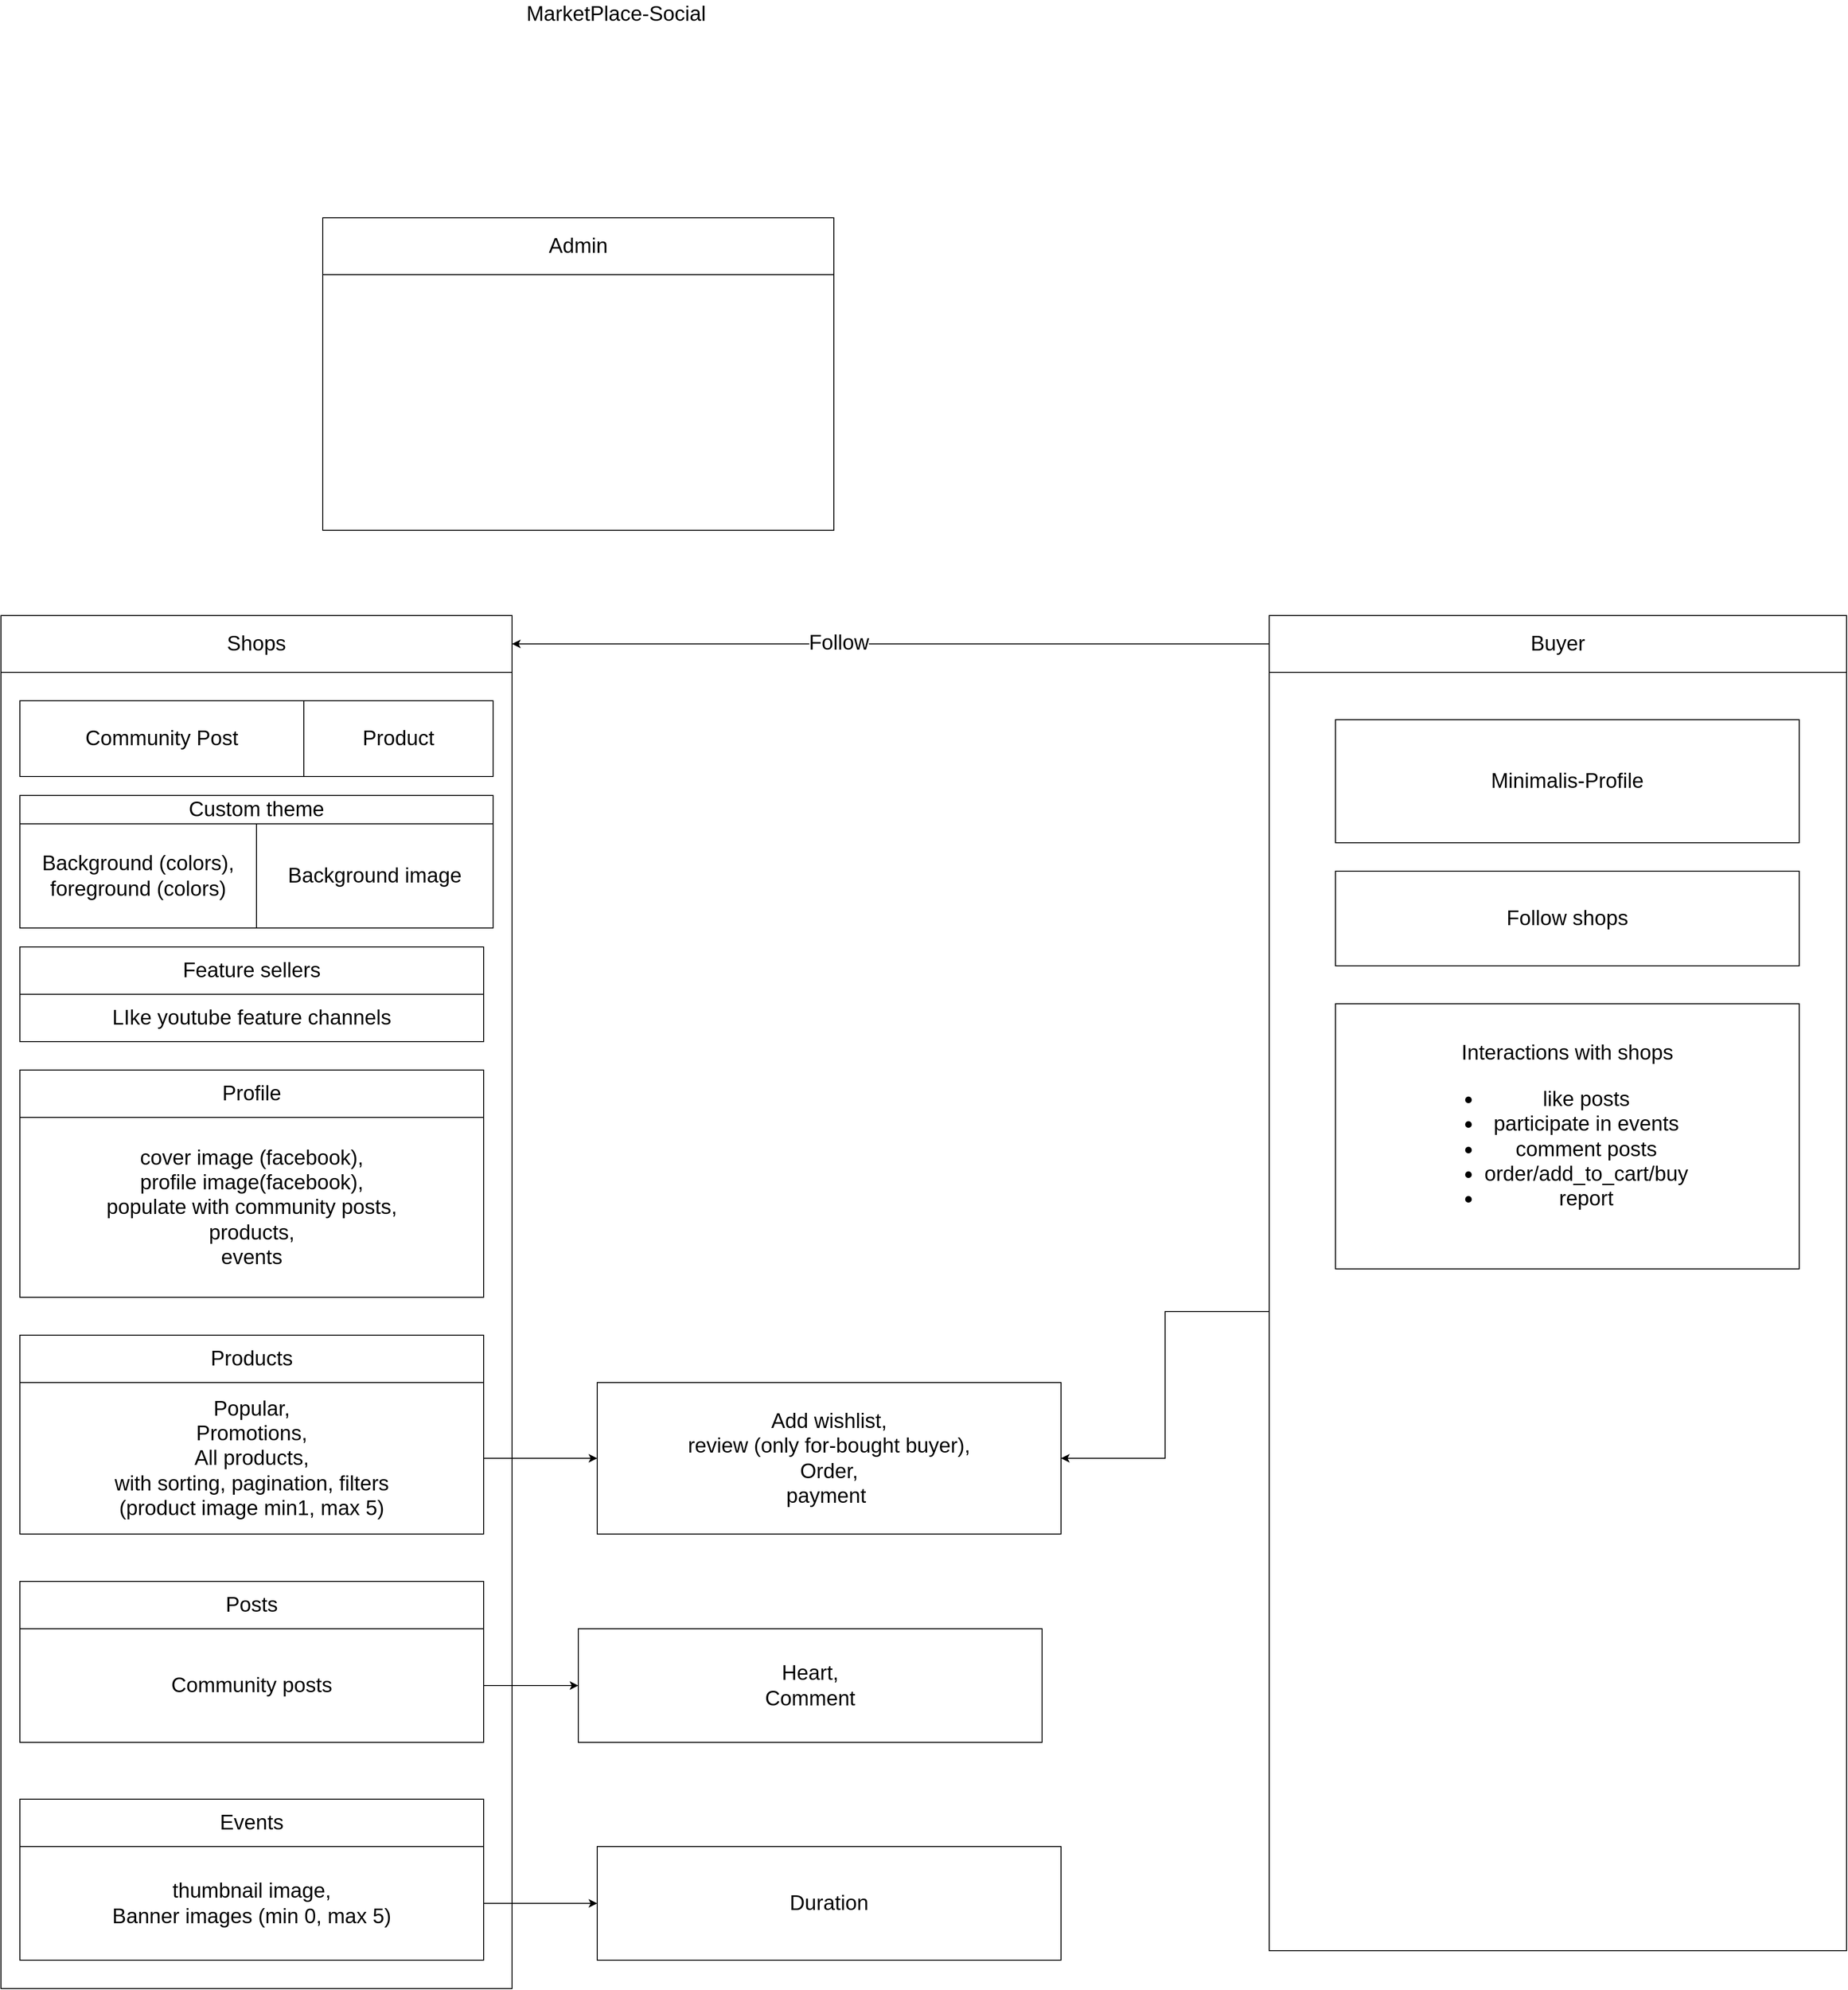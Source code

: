 <mxfile version="20.3.0" type="device"><diagram id="2jPV12TTFLx96cVGslkr" name="Page-1"><mxGraphModel dx="2031" dy="2324" grid="1" gridSize="10" guides="1" tooltips="1" connect="1" arrows="1" fold="1" page="1" pageScale="1" pageWidth="850" pageHeight="1100" math="0" shadow="0"><root><mxCell id="0"/><mxCell id="1" parent="0"/><mxCell id="tQhg42uqaav9sztM5AxB-2" value="" style="rounded=0;whiteSpace=wrap;html=1;" parent="1" vertex="1"><mxGeometry x="180" y="140" width="540" height="1390" as="geometry"/></mxCell><mxCell id="tQhg42uqaav9sztM5AxB-3" value="Shops" style="rounded=0;whiteSpace=wrap;html=1;fontSize=22;" parent="1" vertex="1"><mxGeometry x="180" y="80" width="540" height="60" as="geometry"/></mxCell><mxCell id="V3cQshuJkoqZylcjSVvl-6" style="edgeStyle=orthogonalEdgeStyle;rounded=0;orthogonalLoop=1;jettySize=auto;html=1;" parent="1" source="tQhg42uqaav9sztM5AxB-4" target="tQhg42uqaav9sztM5AxB-28" edge="1"><mxGeometry relative="1" as="geometry"/></mxCell><mxCell id="tQhg42uqaav9sztM5AxB-4" value="" style="rounded=0;whiteSpace=wrap;html=1;" parent="1" vertex="1"><mxGeometry x="1520" y="140" width="610" height="1350" as="geometry"/></mxCell><mxCell id="tQhg42uqaav9sztM5AxB-34" style="edgeStyle=orthogonalEdgeStyle;rounded=0;orthogonalLoop=1;jettySize=auto;html=1;fontSize=22;" parent="1" source="tQhg42uqaav9sztM5AxB-5" target="tQhg42uqaav9sztM5AxB-3" edge="1"><mxGeometry relative="1" as="geometry"/></mxCell><mxCell id="tQhg42uqaav9sztM5AxB-35" value="Follow" style="edgeLabel;html=1;align=center;verticalAlign=middle;resizable=0;points=[];fontSize=22;" parent="tQhg42uqaav9sztM5AxB-34" vertex="1" connectable="0"><mxGeometry x="0.138" y="-1" relative="1" as="geometry"><mxPoint as="offset"/></mxGeometry></mxCell><mxCell id="tQhg42uqaav9sztM5AxB-5" value="Buyer" style="rounded=0;whiteSpace=wrap;html=1;fontSize=22;" parent="1" vertex="1"><mxGeometry x="1520" y="80" width="610" height="60" as="geometry"/></mxCell><mxCell id="tQhg42uqaav9sztM5AxB-6" value="" style="rounded=0;whiteSpace=wrap;html=1;" parent="1" vertex="1"><mxGeometry x="520" y="-280" width="540" height="270" as="geometry"/></mxCell><mxCell id="tQhg42uqaav9sztM5AxB-7" value="Admin" style="rounded=0;whiteSpace=wrap;html=1;fontSize=22;" parent="1" vertex="1"><mxGeometry x="520" y="-340" width="540" height="60" as="geometry"/></mxCell><mxCell id="tQhg42uqaav9sztM5AxB-8" value="Product" style="rounded=0;whiteSpace=wrap;html=1;fontSize=22;" parent="1" vertex="1"><mxGeometry x="500" y="170" width="200" height="80" as="geometry"/></mxCell><mxCell id="tQhg42uqaav9sztM5AxB-10" value="MarketPlace-Social" style="text;html=1;strokeColor=none;fillColor=none;align=center;verticalAlign=middle;whiteSpace=wrap;rounded=0;fontSize=22;" parent="1" vertex="1"><mxGeometry x="700" y="-570" width="260" height="30" as="geometry"/></mxCell><mxCell id="tQhg42uqaav9sztM5AxB-12" value="Community Post" style="rounded=0;whiteSpace=wrap;html=1;fontSize=22;" parent="1" vertex="1"><mxGeometry x="200" y="170" width="300" height="80" as="geometry"/></mxCell><mxCell id="tQhg42uqaav9sztM5AxB-13" value="Custom theme" style="rounded=0;whiteSpace=wrap;html=1;fontSize=22;" parent="1" vertex="1"><mxGeometry x="200" y="270" width="500" height="30" as="geometry"/></mxCell><mxCell id="tQhg42uqaav9sztM5AxB-14" value="Background (colors),&lt;br&gt;foreground (colors)" style="rounded=0;whiteSpace=wrap;html=1;fontSize=22;" parent="1" vertex="1"><mxGeometry x="200" y="300" width="250" height="110" as="geometry"/></mxCell><mxCell id="tQhg42uqaav9sztM5AxB-16" value="Feature sellers" style="rounded=0;whiteSpace=wrap;html=1;fontSize=22;" parent="1" vertex="1"><mxGeometry x="200" y="430" width="490" height="50" as="geometry"/></mxCell><mxCell id="tQhg42uqaav9sztM5AxB-18" value="Background image" style="rounded=0;whiteSpace=wrap;html=1;fontSize=22;" parent="1" vertex="1"><mxGeometry x="450" y="300" width="250" height="110" as="geometry"/></mxCell><mxCell id="tQhg42uqaav9sztM5AxB-19" value="Profile" style="rounded=0;whiteSpace=wrap;html=1;fontSize=22;" parent="1" vertex="1"><mxGeometry x="200" y="560" width="490" height="50" as="geometry"/></mxCell><mxCell id="tQhg42uqaav9sztM5AxB-20" value="cover image (facebook),&lt;br&gt;profile image(facebook),&lt;br&gt;populate with community posts,&lt;br&gt;products,&lt;br&gt;events" style="rounded=0;whiteSpace=wrap;html=1;fontSize=22;" parent="1" vertex="1"><mxGeometry x="200" y="610" width="490" height="190" as="geometry"/></mxCell><mxCell id="tQhg42uqaav9sztM5AxB-21" value="Products" style="rounded=0;whiteSpace=wrap;html=1;fontSize=22;" parent="1" vertex="1"><mxGeometry x="200" y="840" width="490" height="50" as="geometry"/></mxCell><mxCell id="tQhg42uqaav9sztM5AxB-31" style="edgeStyle=orthogonalEdgeStyle;rounded=0;orthogonalLoop=1;jettySize=auto;html=1;fontSize=22;" parent="1" source="tQhg42uqaav9sztM5AxB-22" target="tQhg42uqaav9sztM5AxB-28" edge="1"><mxGeometry relative="1" as="geometry"/></mxCell><mxCell id="tQhg42uqaav9sztM5AxB-22" value="Popular,&lt;br&gt;Promotions,&lt;br&gt;All products,&lt;br&gt;with sorting, pagination, filters&lt;br&gt;(product image min1, max 5)" style="rounded=0;whiteSpace=wrap;html=1;fontSize=22;" parent="1" vertex="1"><mxGeometry x="200" y="890" width="490" height="160" as="geometry"/></mxCell><mxCell id="tQhg42uqaav9sztM5AxB-33" style="edgeStyle=orthogonalEdgeStyle;rounded=0;orthogonalLoop=1;jettySize=auto;html=1;fontSize=22;" parent="1" source="tQhg42uqaav9sztM5AxB-23" target="tQhg42uqaav9sztM5AxB-32" edge="1"><mxGeometry relative="1" as="geometry"/></mxCell><mxCell id="tQhg42uqaav9sztM5AxB-23" value="Community posts" style="rounded=0;whiteSpace=wrap;html=1;fontSize=22;" parent="1" vertex="1"><mxGeometry x="200" y="1150" width="490" height="120" as="geometry"/></mxCell><mxCell id="tQhg42uqaav9sztM5AxB-24" value="Posts" style="rounded=0;whiteSpace=wrap;html=1;fontSize=22;" parent="1" vertex="1"><mxGeometry x="200" y="1100" width="490" height="50" as="geometry"/></mxCell><mxCell id="tQhg42uqaav9sztM5AxB-25" value="Events" style="rounded=0;whiteSpace=wrap;html=1;fontSize=22;" parent="1" vertex="1"><mxGeometry x="200" y="1330" width="490" height="50" as="geometry"/></mxCell><mxCell id="tQhg42uqaav9sztM5AxB-41" style="edgeStyle=orthogonalEdgeStyle;rounded=0;orthogonalLoop=1;jettySize=auto;html=1;fontSize=22;" parent="1" source="tQhg42uqaav9sztM5AxB-26" target="tQhg42uqaav9sztM5AxB-40" edge="1"><mxGeometry relative="1" as="geometry"/></mxCell><mxCell id="tQhg42uqaav9sztM5AxB-26" value="thumbnail image,&lt;br&gt;Banner images (min 0, max 5)" style="rounded=0;whiteSpace=wrap;html=1;fontSize=22;" parent="1" vertex="1"><mxGeometry x="200" y="1380" width="490" height="120" as="geometry"/></mxCell><mxCell id="tQhg42uqaav9sztM5AxB-27" value="LIke youtube feature channels" style="rounded=0;whiteSpace=wrap;html=1;fontSize=22;" parent="1" vertex="1"><mxGeometry x="200" y="480" width="490" height="50" as="geometry"/></mxCell><mxCell id="tQhg42uqaav9sztM5AxB-28" value="Add wishlist,&lt;br&gt;review (only for-bought buyer),&lt;br&gt;Order,&lt;br&gt;payment&amp;nbsp;" style="rounded=0;whiteSpace=wrap;html=1;fontSize=22;" parent="1" vertex="1"><mxGeometry x="810" y="890" width="490" height="160" as="geometry"/></mxCell><mxCell id="tQhg42uqaav9sztM5AxB-32" value="Heart,&lt;br&gt;Comment" style="rounded=0;whiteSpace=wrap;html=1;fontSize=22;" parent="1" vertex="1"><mxGeometry x="790" y="1150" width="490" height="120" as="geometry"/></mxCell><mxCell id="tQhg42uqaav9sztM5AxB-40" value="Duration" style="rounded=0;whiteSpace=wrap;html=1;fontSize=22;" parent="1" vertex="1"><mxGeometry x="810" y="1380" width="490" height="120" as="geometry"/></mxCell><mxCell id="V3cQshuJkoqZylcjSVvl-1" value="Minimalis-Profile" style="rounded=0;whiteSpace=wrap;html=1;fontSize=22;" parent="1" vertex="1"><mxGeometry x="1590" y="190" width="490" height="130" as="geometry"/></mxCell><mxCell id="V3cQshuJkoqZylcjSVvl-2" value="Follow shops" style="rounded=0;whiteSpace=wrap;html=1;fontSize=22;" parent="1" vertex="1"><mxGeometry x="1590" y="350" width="490" height="100" as="geometry"/></mxCell><mxCell id="V3cQshuJkoqZylcjSVvl-4" value="Interactions with shops&lt;br&gt;&lt;ul&gt;&lt;li&gt;like posts&lt;/li&gt;&lt;li&gt;participate in events&lt;/li&gt;&lt;li&gt;comment posts&lt;/li&gt;&lt;li&gt;order/add_to_cart/buy&lt;/li&gt;&lt;li&gt;report&lt;/li&gt;&lt;/ul&gt;" style="rounded=0;whiteSpace=wrap;html=1;fontSize=22;align=center;" parent="1" vertex="1"><mxGeometry x="1590" y="490" width="490" height="280" as="geometry"/></mxCell></root></mxGraphModel></diagram></mxfile>